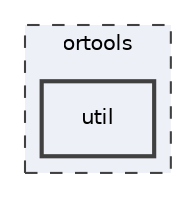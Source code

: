 digraph "util"
{
 // LATEX_PDF_SIZE
  edge [fontname="Helvetica",fontsize="10",labelfontname="Helvetica",labelfontsize="10"];
  node [fontname="Helvetica",fontsize="10",shape=record];
  compound=true
  subgraph clusterdir_a7cc1eeded8f693d0da6c729bc88c45a {
    graph [ bgcolor="#edf0f7", pencolor="grey25", style="filled,dashed,", label="ortools", fontname="Helvetica", fontsize="10", URL="dir_a7cc1eeded8f693d0da6c729bc88c45a.html"]
  dir_a3328a0ea67a2aaa160c2783ffbaa5dc [shape=box, label="util", style="filled,bold,", fillcolor="#edf0f7", color="grey25", URL="dir_a3328a0ea67a2aaa160c2783ffbaa5dc.html"];
  }
}
